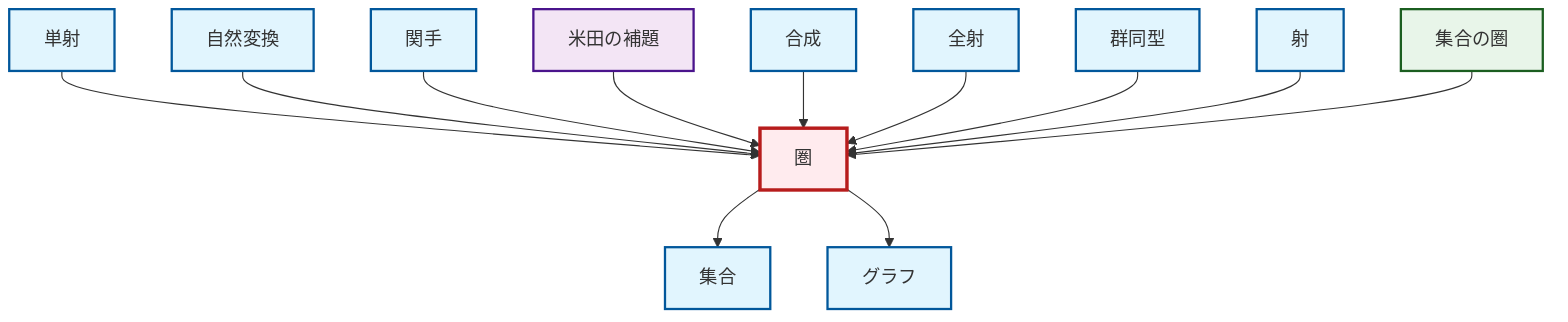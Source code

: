 graph TD
    classDef definition fill:#e1f5fe,stroke:#01579b,stroke-width:2px
    classDef theorem fill:#f3e5f5,stroke:#4a148c,stroke-width:2px
    classDef axiom fill:#fff3e0,stroke:#e65100,stroke-width:2px
    classDef example fill:#e8f5e9,stroke:#1b5e20,stroke-width:2px
    classDef current fill:#ffebee,stroke:#b71c1c,stroke-width:3px
    def-graph["グラフ"]:::definition
    def-functor["関手"]:::definition
    ex-set-category["集合の圏"]:::example
    def-natural-transformation["自然変換"]:::definition
    def-set["集合"]:::definition
    def-category["圏"]:::definition
    def-monomorphism["単射"]:::definition
    def-isomorphism["群同型"]:::definition
    def-morphism["射"]:::definition
    def-epimorphism["全射"]:::definition
    thm-yoneda["米田の補題"]:::theorem
    def-composition["合成"]:::definition
    def-monomorphism --> def-category
    def-category --> def-set
    def-natural-transformation --> def-category
    def-functor --> def-category
    thm-yoneda --> def-category
    def-composition --> def-category
    def-epimorphism --> def-category
    def-isomorphism --> def-category
    def-morphism --> def-category
    def-category --> def-graph
    ex-set-category --> def-category
    class def-category current